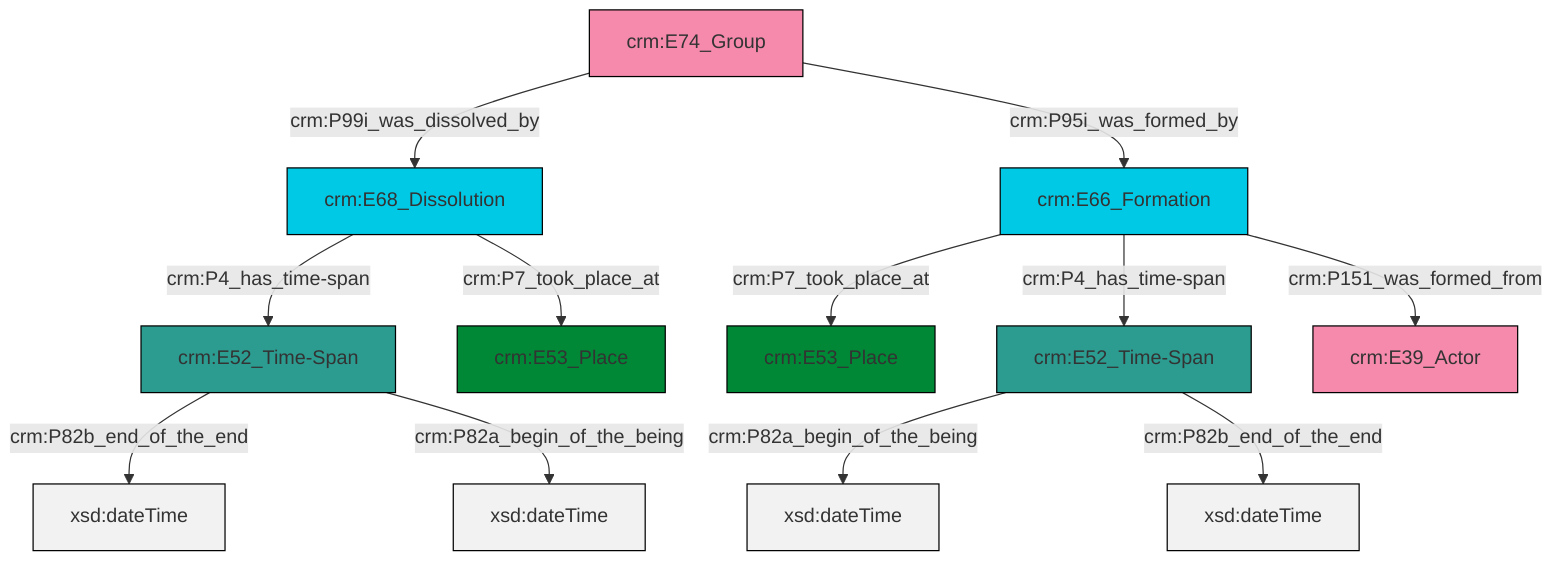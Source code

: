 graph TD
classDef Literal fill:#f2f2f2,stroke:#000000;
classDef CRM_Entity fill:#FFFFFF,stroke:#000000;
classDef Temporal_Entity fill:#00C9E6, stroke:#000000;
classDef Type fill:#E18312, stroke:#000000;
classDef Time-Span fill:#2C9C91, stroke:#000000;
classDef Appellation fill:#FFEB7F, stroke:#000000;
classDef Place fill:#008836, stroke:#000000;
classDef Persistent_Item fill:#B266B2, stroke:#000000;
classDef Conceptual_Object fill:#FFD700, stroke:#000000;
classDef Physical_Thing fill:#D2B48C, stroke:#000000;
classDef Actor fill:#f58aad, stroke:#000000;
classDef PC_Classes fill:#4ce600, stroke:#000000;
classDef Multi fill:#cccccc,stroke:#000000;

0["crm:E52_Time-Span"]:::Time-Span -->|crm:P82b_end_of_the_end| 1[xsd:dateTime]:::Literal
2["crm:E68_Dissolution"]:::Temporal_Entity -->|crm:P4_has_time-span| 0["crm:E52_Time-Span"]:::Time-Span
0["crm:E52_Time-Span"]:::Time-Span -->|crm:P82a_begin_of_the_being| 3[xsd:dateTime]:::Literal
4["crm:E66_Formation"]:::Temporal_Entity -->|crm:P7_took_place_at| 5["crm:E53_Place"]:::Place
11["crm:E74_Group"]:::Actor -->|crm:P99i_was_dissolved_by| 2["crm:E68_Dissolution"]:::Temporal_Entity
12["crm:E52_Time-Span"]:::Time-Span -->|crm:P82a_begin_of_the_being| 13[xsd:dateTime]:::Literal
4["crm:E66_Formation"]:::Temporal_Entity -->|crm:P4_has_time-span| 12["crm:E52_Time-Span"]:::Time-Span
2["crm:E68_Dissolution"]:::Temporal_Entity -->|crm:P7_took_place_at| 6["crm:E53_Place"]:::Place
11["crm:E74_Group"]:::Actor -->|crm:P95i_was_formed_by| 4["crm:E66_Formation"]:::Temporal_Entity
12["crm:E52_Time-Span"]:::Time-Span -->|crm:P82b_end_of_the_end| 17[xsd:dateTime]:::Literal
4["crm:E66_Formation"]:::Temporal_Entity -->|crm:P151_was_formed_from| 8["crm:E39_Actor"]:::Actor